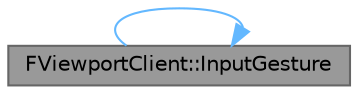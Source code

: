 digraph "FViewportClient::InputGesture"
{
 // INTERACTIVE_SVG=YES
 // LATEX_PDF_SIZE
  bgcolor="transparent";
  edge [fontname=Helvetica,fontsize=10,labelfontname=Helvetica,labelfontsize=10];
  node [fontname=Helvetica,fontsize=10,shape=box,height=0.2,width=0.4];
  rankdir="LR";
  Node1 [id="Node000001",label="FViewportClient::InputGesture",height=0.2,width=0.4,color="gray40", fillcolor="grey60", style="filled", fontcolor="black",tooltip="Check a gesture event received by the viewport."];
  Node1 -> Node1 [id="edge1_Node000001_Node000001",color="steelblue1",style="solid",tooltip=" "];
}
